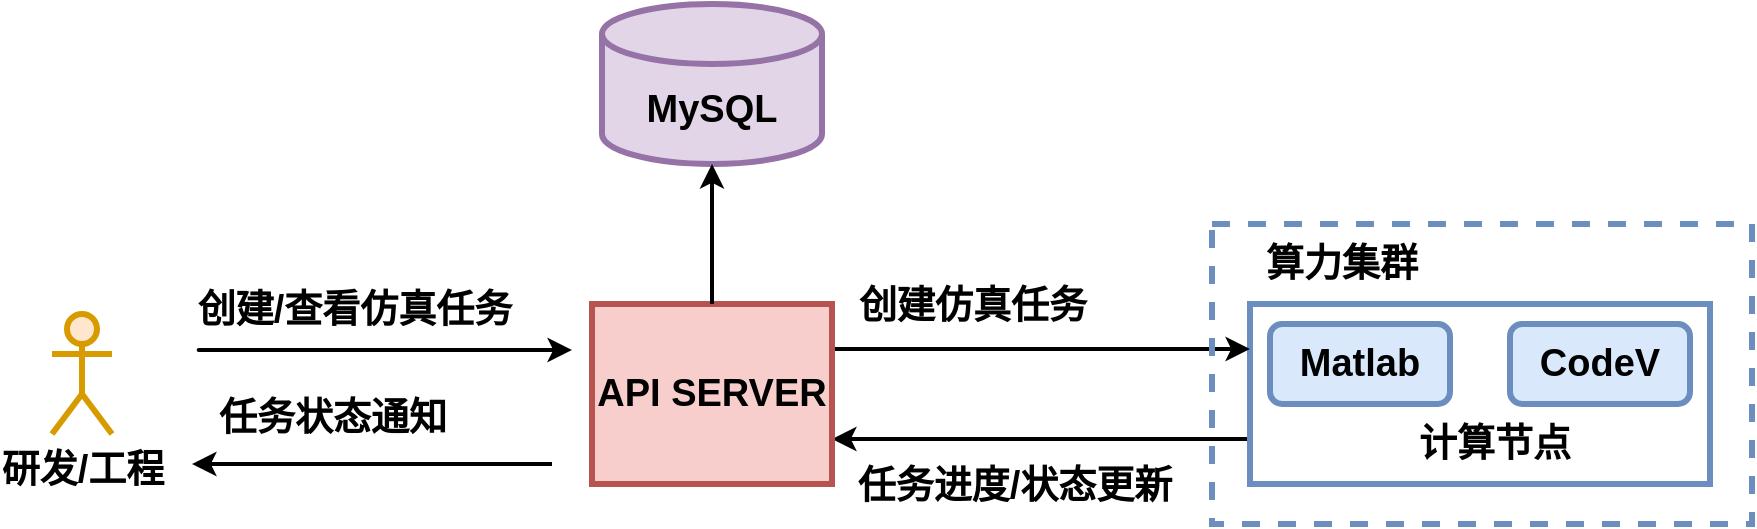 <mxfile version="14.8.4" type="github"><diagram id="WEavagxoX7mWQo-rN5Ej" name="Page-1"><mxGraphModel dx="1102" dy="582" grid="1" gridSize="10" guides="1" tooltips="1" connect="1" arrows="1" fold="1" page="1" pageScale="1" pageWidth="827" pageHeight="1169" math="0" shadow="0"><root><mxCell id="0"/><mxCell id="1" parent="0"/><mxCell id="f7zLeasrf6lSFa57BJZ2-8" style="edgeStyle=orthogonalEdgeStyle;rounded=0;orthogonalLoop=1;jettySize=auto;html=1;exitX=0;exitY=0.75;exitDx=0;exitDy=0;entryX=1;entryY=0.75;entryDx=0;entryDy=0;fontSize=19;strokeWidth=2;" edge="1" parent="1" source="meVRYA2Hp27yC9P9ZgB7-14" target="meVRYA2Hp27yC9P9ZgB7-23"><mxGeometry relative="1" as="geometry"/></mxCell><mxCell id="f7zLeasrf6lSFa57BJZ2-9" value="任务进度/状态更新" style="edgeLabel;html=1;align=center;verticalAlign=middle;resizable=0;points=[];fontSize=19;fontStyle=1" vertex="1" connectable="0" parent="f7zLeasrf6lSFa57BJZ2-8"><mxGeometry x="0.287" y="1" relative="1" as="geometry"><mxPoint x="16" y="22" as="offset"/></mxGeometry></mxCell><mxCell id="meVRYA2Hp27yC9P9ZgB7-14" value="" style="rounded=0;whiteSpace=wrap;html=1;strokeColor=#6c8ebf;fillColor=none;strokeWidth=3;fontSize=19;" parent="1" vertex="1"><mxGeometry x="939" y="330" width="230" height="90" as="geometry"/></mxCell><mxCell id="meVRYA2Hp27yC9P9ZgB7-15" value="&lt;b style=&quot;font-size: 19px;&quot;&gt;Matlab&lt;/b&gt;" style="rounded=1;whiteSpace=wrap;html=1;strokeColor=#6c8ebf;fillColor=#dae8fc;strokeWidth=3;fontSize=19;" parent="1" vertex="1"><mxGeometry x="949" y="340" width="90" height="40" as="geometry"/></mxCell><mxCell id="meVRYA2Hp27yC9P9ZgB7-16" value="&lt;b style=&quot;font-size: 19px;&quot;&gt;CodeV&lt;/b&gt;" style="rounded=1;whiteSpace=wrap;html=1;strokeColor=#6c8ebf;fillColor=#dae8fc;strokeWidth=3;fontSize=19;" parent="1" vertex="1"><mxGeometry x="1069" y="340" width="90" height="40" as="geometry"/></mxCell><mxCell id="meVRYA2Hp27yC9P9ZgB7-17" value="&lt;b style=&quot;font-size: 19px&quot;&gt;计算节点&lt;/b&gt;" style="text;html=1;strokeColor=none;fillColor=none;align=center;verticalAlign=middle;whiteSpace=wrap;rounded=0;fontSize=19;" parent="1" vertex="1"><mxGeometry x="1014" y="390" width="95" height="20" as="geometry"/></mxCell><mxCell id="meVRYA2Hp27yC9P9ZgB7-22" value="&lt;b style=&quot;font-size: 19px;&quot;&gt;&lt;font style=&quot;font-size: 19px;&quot;&gt;算力集群&lt;/font&gt;&lt;/b&gt;" style="text;html=1;strokeColor=none;fillColor=none;align=center;verticalAlign=middle;whiteSpace=wrap;rounded=0;fontSize=19;" parent="1" vertex="1"><mxGeometry x="940" y="300" width="90" height="20" as="geometry"/></mxCell><mxCell id="f7zLeasrf6lSFa57BJZ2-6" style="edgeStyle=orthogonalEdgeStyle;rounded=0;orthogonalLoop=1;jettySize=auto;html=1;exitX=1;exitY=0.25;exitDx=0;exitDy=0;entryX=0;entryY=0.25;entryDx=0;entryDy=0;fontSize=19;strokeWidth=2;" edge="1" parent="1" source="meVRYA2Hp27yC9P9ZgB7-23" target="meVRYA2Hp27yC9P9ZgB7-14"><mxGeometry relative="1" as="geometry"/></mxCell><mxCell id="f7zLeasrf6lSFa57BJZ2-7" value="创建仿真任务" style="edgeLabel;html=1;align=center;verticalAlign=middle;resizable=0;points=[];fontSize=19;fontStyle=1" vertex="1" connectable="0" parent="f7zLeasrf6lSFa57BJZ2-6"><mxGeometry x="-0.35" y="4" relative="1" as="geometry"><mxPoint x="2" y="-18" as="offset"/></mxGeometry></mxCell><mxCell id="f7zLeasrf6lSFa57BJZ2-22" style="edgeStyle=orthogonalEdgeStyle;rounded=0;orthogonalLoop=1;jettySize=auto;html=1;fontSize=19;strokeWidth=2;" edge="1" parent="1"><mxGeometry relative="1" as="geometry"><mxPoint x="410" y="410" as="targetPoint"/><mxPoint x="590" y="410" as="sourcePoint"/><Array as="points"><mxPoint x="540" y="410"/><mxPoint x="540" y="410"/></Array></mxGeometry></mxCell><mxCell id="f7zLeasrf6lSFa57BJZ2-23" value="任务状态通知" style="edgeLabel;html=1;align=center;verticalAlign=middle;resizable=0;points=[];fontSize=19;fontStyle=1" vertex="1" connectable="0" parent="f7zLeasrf6lSFa57BJZ2-22"><mxGeometry x="-0.3" y="1" relative="1" as="geometry"><mxPoint x="-47" y="-24" as="offset"/></mxGeometry></mxCell><mxCell id="meVRYA2Hp27yC9P9ZgB7-23" value="&lt;b style=&quot;font-size: 19px;&quot;&gt;API SERVER&lt;/b&gt;" style="rounded=0;whiteSpace=wrap;html=1;fillColor=#f8cecc;strokeColor=#b85450;strokeWidth=3;fontSize=19;" parent="1" vertex="1"><mxGeometry x="610" y="330" width="120" height="90" as="geometry"/></mxCell><mxCell id="meVRYA2Hp27yC9P9ZgB7-28" value="&lt;b style=&quot;font-size: 19px&quot;&gt;研发/工程&lt;/b&gt;" style="shape=umlActor;verticalLabelPosition=bottom;verticalAlign=top;html=1;outlineConnect=0;fillColor=#ffe6cc;strokeColor=#d79b00;strokeWidth=3;fontSize=19;" parent="1" vertex="1"><mxGeometry x="340" y="335" width="30" height="60" as="geometry"/></mxCell><mxCell id="meVRYA2Hp27yC9P9ZgB7-31" value="" style="endArrow=classic;html=1;strokeWidth=2;fontSize=19;" parent="1" edge="1"><mxGeometry width="50" height="50" relative="1" as="geometry"><mxPoint x="420" y="353" as="sourcePoint"/><mxPoint x="600" y="353" as="targetPoint"/><Array as="points"><mxPoint x="410" y="353"/></Array></mxGeometry></mxCell><mxCell id="f7zLeasrf6lSFa57BJZ2-3" value="创建/查看仿真任务" style="edgeLabel;html=1;align=center;verticalAlign=middle;resizable=0;points=[];fontSize=19;fontStyle=1" vertex="1" connectable="0" parent="meVRYA2Hp27yC9P9ZgB7-31"><mxGeometry x="-0.237" y="3" relative="1" as="geometry"><mxPoint x="14" y="-17" as="offset"/></mxGeometry></mxCell><mxCell id="meVRYA2Hp27yC9P9ZgB7-51" value="&lt;b style=&quot;font-size: 19px;&quot;&gt;MySQL&lt;/b&gt;" style="shape=cylinder3;whiteSpace=wrap;html=1;boundedLbl=1;backgroundOutline=1;size=15;fillColor=#e1d5e7;strokeColor=#9673a6;strokeWidth=3;fontSize=19;" parent="1" vertex="1"><mxGeometry x="615" y="180" width="110" height="80" as="geometry"/></mxCell><mxCell id="meVRYA2Hp27yC9P9ZgB7-52" value="" style="endArrow=classic;html=1;exitX=0.5;exitY=0;exitDx=0;exitDy=0;entryX=0.5;entryY=1;entryDx=0;entryDy=0;entryPerimeter=0;strokeWidth=2;fontSize=19;" parent="1" source="meVRYA2Hp27yC9P9ZgB7-23" target="meVRYA2Hp27yC9P9ZgB7-51" edge="1"><mxGeometry width="50" height="50" relative="1" as="geometry"><mxPoint x="890" y="450" as="sourcePoint"/><mxPoint x="940" y="400" as="targetPoint"/></mxGeometry></mxCell><mxCell id="meVRYA2Hp27yC9P9ZgB7-33" value="" style="rounded=0;whiteSpace=wrap;html=1;strokeColor=#6c8ebf;fillColor=none;dashed=1;strokeWidth=3;fontSize=19;" parent="1" vertex="1"><mxGeometry x="920" y="290" width="270" height="150" as="geometry"/></mxCell></root></mxGraphModel></diagram></mxfile>